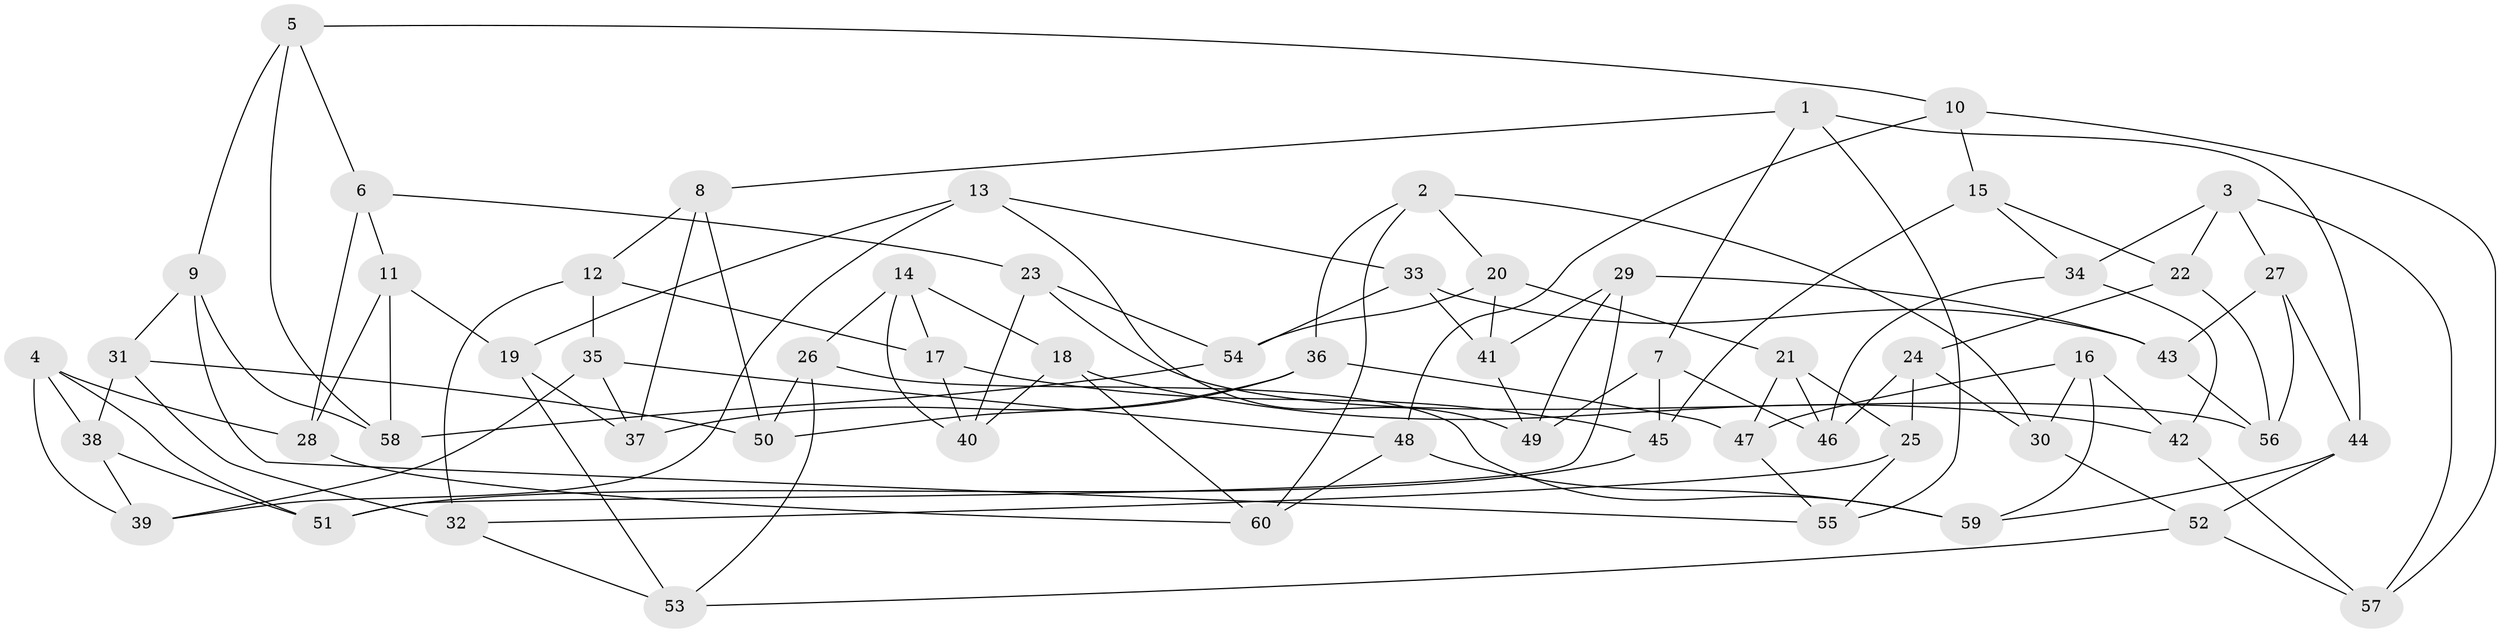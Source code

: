 // Generated by graph-tools (version 1.1) at 2025/58/03/09/25 04:58:42]
// undirected, 60 vertices, 120 edges
graph export_dot {
graph [start="1"]
  node [color=gray90,style=filled];
  1;
  2;
  3;
  4;
  5;
  6;
  7;
  8;
  9;
  10;
  11;
  12;
  13;
  14;
  15;
  16;
  17;
  18;
  19;
  20;
  21;
  22;
  23;
  24;
  25;
  26;
  27;
  28;
  29;
  30;
  31;
  32;
  33;
  34;
  35;
  36;
  37;
  38;
  39;
  40;
  41;
  42;
  43;
  44;
  45;
  46;
  47;
  48;
  49;
  50;
  51;
  52;
  53;
  54;
  55;
  56;
  57;
  58;
  59;
  60;
  1 -- 7;
  1 -- 8;
  1 -- 44;
  1 -- 55;
  2 -- 20;
  2 -- 30;
  2 -- 60;
  2 -- 36;
  3 -- 22;
  3 -- 57;
  3 -- 27;
  3 -- 34;
  4 -- 39;
  4 -- 38;
  4 -- 51;
  4 -- 28;
  5 -- 10;
  5 -- 58;
  5 -- 6;
  5 -- 9;
  6 -- 23;
  6 -- 11;
  6 -- 28;
  7 -- 46;
  7 -- 45;
  7 -- 49;
  8 -- 12;
  8 -- 50;
  8 -- 37;
  9 -- 55;
  9 -- 58;
  9 -- 31;
  10 -- 57;
  10 -- 15;
  10 -- 48;
  11 -- 58;
  11 -- 19;
  11 -- 28;
  12 -- 35;
  12 -- 32;
  12 -- 17;
  13 -- 33;
  13 -- 39;
  13 -- 49;
  13 -- 19;
  14 -- 26;
  14 -- 40;
  14 -- 18;
  14 -- 17;
  15 -- 45;
  15 -- 34;
  15 -- 22;
  16 -- 42;
  16 -- 59;
  16 -- 30;
  16 -- 47;
  17 -- 45;
  17 -- 40;
  18 -- 40;
  18 -- 60;
  18 -- 42;
  19 -- 53;
  19 -- 37;
  20 -- 54;
  20 -- 21;
  20 -- 41;
  21 -- 25;
  21 -- 47;
  21 -- 46;
  22 -- 24;
  22 -- 56;
  23 -- 56;
  23 -- 40;
  23 -- 54;
  24 -- 46;
  24 -- 25;
  24 -- 30;
  25 -- 32;
  25 -- 55;
  26 -- 50;
  26 -- 53;
  26 -- 59;
  27 -- 56;
  27 -- 44;
  27 -- 43;
  28 -- 60;
  29 -- 41;
  29 -- 43;
  29 -- 49;
  29 -- 51;
  30 -- 52;
  31 -- 50;
  31 -- 32;
  31 -- 38;
  32 -- 53;
  33 -- 43;
  33 -- 41;
  33 -- 54;
  34 -- 42;
  34 -- 46;
  35 -- 39;
  35 -- 48;
  35 -- 37;
  36 -- 50;
  36 -- 47;
  36 -- 37;
  38 -- 51;
  38 -- 39;
  41 -- 49;
  42 -- 57;
  43 -- 56;
  44 -- 59;
  44 -- 52;
  45 -- 51;
  47 -- 55;
  48 -- 59;
  48 -- 60;
  52 -- 57;
  52 -- 53;
  54 -- 58;
}
